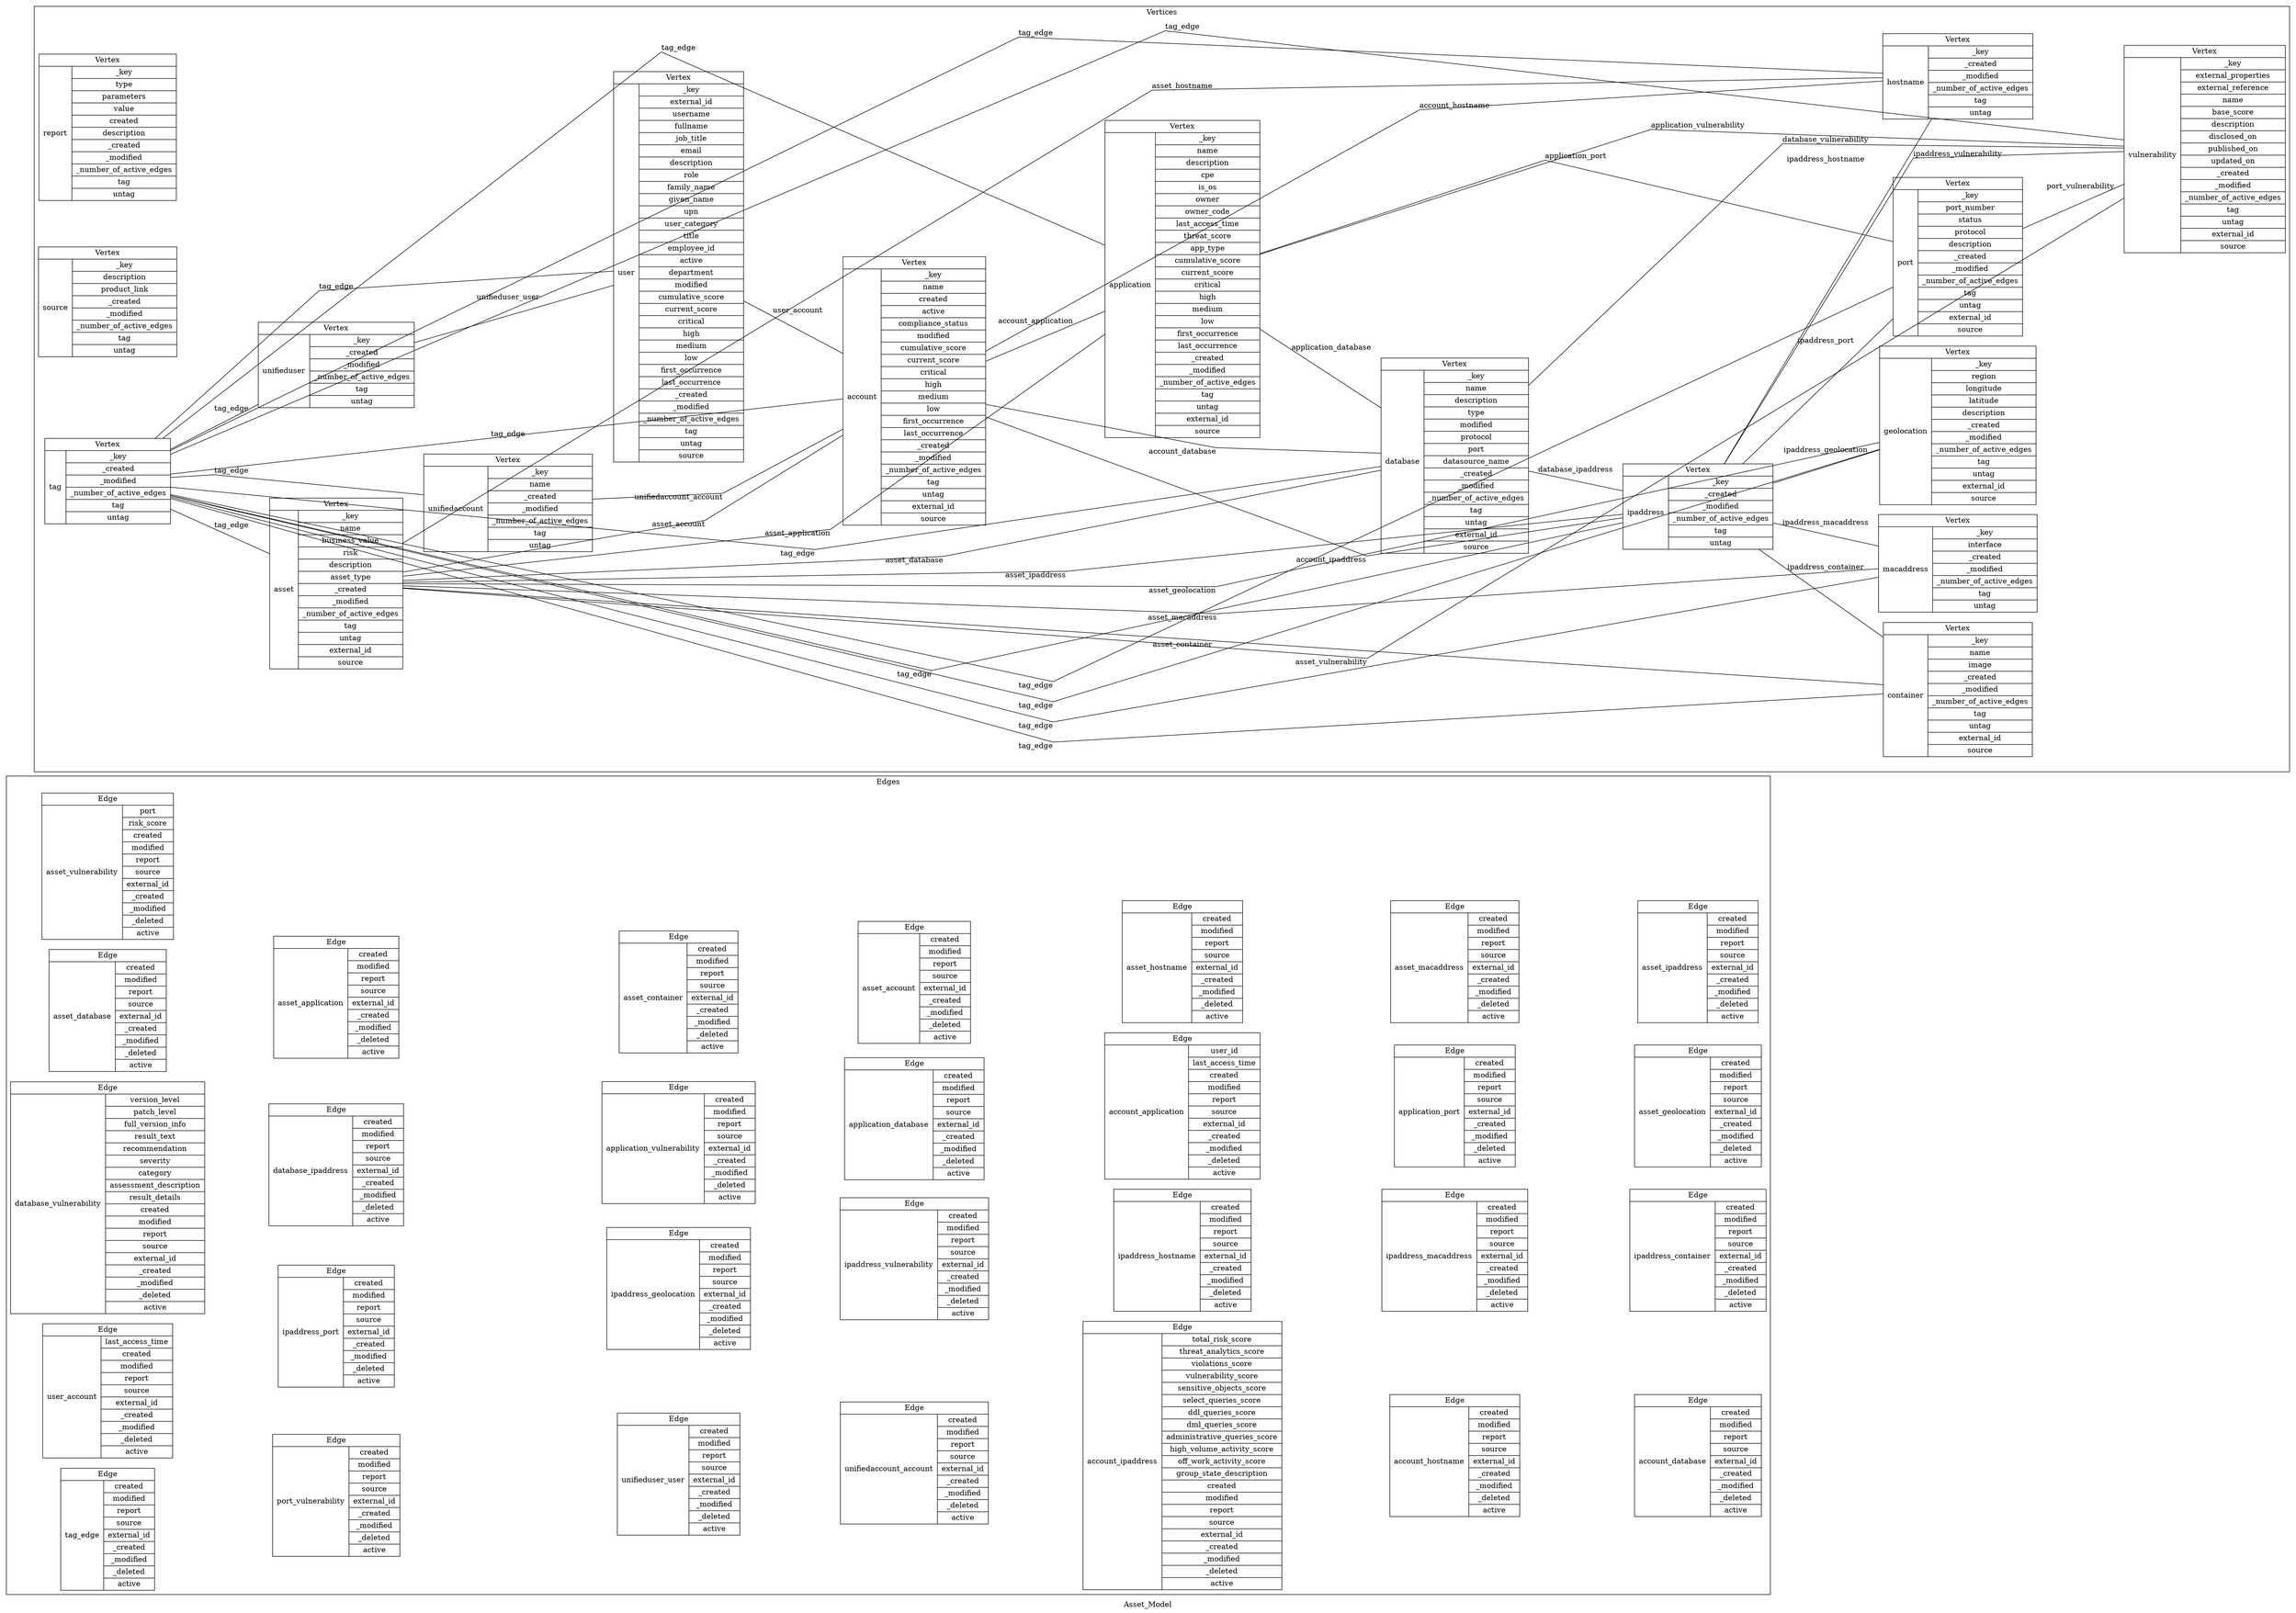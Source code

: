 graph cluster_Asset_Model {
 splines=line;
label=Asset_Model;
rankdir=LR;
subgraph cluster_Edges {
 label=Edges;
"asset_vulnerability" [id="asset_vulnerability", type="node type", shape="record", label="Edge | {asset_vulnerability | {port | risk_score | created | modified | report | source | external_id | _created | _modified | _deleted | active }}"];
"asset_ipaddress" [id="asset_ipaddress", type="node type", shape="record", label="Edge | {asset_ipaddress | {created | modified | report | source | external_id | _created | _modified | _deleted | active }}"];
"asset_macaddress" [id="asset_macaddress", type="node type", shape="record", label="Edge | {asset_macaddress | {created | modified | report | source | external_id | _created | _modified | _deleted | active }}"];
"asset_hostname" [id="asset_hostname", type="node type", shape="record", label="Edge | {asset_hostname | {created | modified | report | source | external_id | _created | _modified | _deleted | active }}"];
"asset_account" [id="asset_account", type="node type", shape="record", label="Edge | {asset_account | {created | modified | report | source | external_id | _created | _modified | _deleted | active }}"];
"asset_container" [id="asset_container", type="node type", shape="record", label="Edge | {asset_container | {created | modified | report | source | external_id | _created | _modified | _deleted | active }}"];
"asset_application" [id="asset_application", type="node type", shape="record", label="Edge | {asset_application | {created | modified | report | source | external_id | _created | _modified | _deleted | active }}"];
"asset_database" [id="asset_database", type="node type", shape="record", label="Edge | {asset_database | {created | modified | report | source | external_id | _created | _modified | _deleted | active }}"];
"asset_geolocation" [id="asset_geolocation", type="node type", shape="record", label="Edge | {asset_geolocation | {created | modified | report | source | external_id | _created | _modified | _deleted | active }}"];
"application_port" [id="application_port", type="node type", shape="record", label="Edge | {application_port | {created | modified | report | source | external_id | _created | _modified | _deleted | active }}"];
"account_application" [id="account_application", type="node type", shape="record", label="Edge | {account_application | {user_id | last_access_time | created | modified | report | source | external_id | _created | _modified | _deleted | active }}"];
"application_database" [id="application_database", type="node type", shape="record", label="Edge | {application_database | {created | modified | report | source | external_id | _created | _modified | _deleted | active }}"];
"application_vulnerability" [id="application_vulnerability", type="node type", shape="record", label="Edge | {application_vulnerability | {created | modified | report | source | external_id | _created | _modified | _deleted | active }}"];
"database_ipaddress" [id="database_ipaddress", type="node type", shape="record", label="Edge | {database_ipaddress | {created | modified | report | source | external_id | _created | _modified | _deleted | active }}"];
"database_vulnerability" [id="database_vulnerability", type="node type", shape="record", label="Edge | {database_vulnerability | {version_level | patch_level | full_version_info | result_text | recommendation | severity | category | assessment_description | result_details | created | modified | report | source | external_id | _created | _modified | _deleted | active }}"];
"ipaddress_container" [id="ipaddress_container", type="node type", shape="record", label="Edge | {ipaddress_container | {created | modified | report | source | external_id | _created | _modified | _deleted | active }}"];
"ipaddress_macaddress" [id="ipaddress_macaddress", type="node type", shape="record", label="Edge | {ipaddress_macaddress | {created | modified | report | source | external_id | _created | _modified | _deleted | active }}"];
"ipaddress_hostname" [id="ipaddress_hostname", type="node type", shape="record", label="Edge | {ipaddress_hostname | {created | modified | report | source | external_id | _created | _modified | _deleted | active }}"];
"ipaddress_vulnerability" [id="ipaddress_vulnerability", type="node type", shape="record", label="Edge | {ipaddress_vulnerability | {created | modified | report | source | external_id | _created | _modified | _deleted | active }}"];
"ipaddress_geolocation" [id="ipaddress_geolocation", type="node type", shape="record", label="Edge | {ipaddress_geolocation | {created | modified | report | source | external_id | _created | _modified | _deleted | active }}"];
"ipaddress_port" [id="ipaddress_port", type="node type", shape="record", label="Edge | {ipaddress_port | {created | modified | report | source | external_id | _created | _modified | _deleted | active }}"];
"user_account" [id="user_account", type="node type", shape="record", label="Edge | {user_account | {last_access_time | created | modified | report | source | external_id | _created | _modified | _deleted | active }}"];
"account_database" [id="account_database", type="node type", shape="record", label="Edge | {account_database | {created | modified | report | source | external_id | _created | _modified | _deleted | active }}"];
"account_hostname" [id="account_hostname", type="node type", shape="record", label="Edge | {account_hostname | {created | modified | report | source | external_id | _created | _modified | _deleted | active }}"];
"account_ipaddress" [id="account_ipaddress", type="node type", shape="record", label="Edge | {account_ipaddress | {total_risk_score | threat_analytics_score | violations_score | vulnerability_score | sensitive_objects_score | select_queries_score | ddl_queries_score | dml_queries_score | administrative_queries_score | high_volume_activity_score | off_work_activity_score | group_state_description | created | modified | report | source | external_id | _created | _modified | _deleted | active }}"];
"unifiedaccount_account" [id="unifiedaccount_account", type="node type", shape="record", label="Edge | {unifiedaccount_account | {created | modified | report | source | external_id | _created | _modified | _deleted | active }}"];
"unifieduser_user" [id="unifieduser_user", type="node type", shape="record", label="Edge | {unifieduser_user | {created | modified | report | source | external_id | _created | _modified | _deleted | active }}"];
"port_vulnerability" [id="port_vulnerability", type="node type", shape="record", label="Edge | {port_vulnerability | {created | modified | report | source | external_id | _created | _modified | _deleted | active }}"];
"tag_edge" [id="tag_edge", type="node type", shape="record", label="Edge | {tag_edge | {created | modified | report | source | external_id | _created | _modified | _deleted | active }}"];
tag_edge -- port_vulnerability [style=invis]
 port_vulnerability -- unifieduser_user [style=invis]
 unifieduser_user -- unifiedaccount_account [style=invis]
 unifiedaccount_account -- account_ipaddress [style=invis]
 account_ipaddress -- account_hostname [style=invis]
 account_hostname -- account_database [style=invis]
 user_account -- ipaddress_port [style=invis]
 ipaddress_port -- ipaddress_geolocation [style=invis]
 ipaddress_geolocation -- ipaddress_vulnerability [style=invis]
 ipaddress_vulnerability -- ipaddress_hostname [style=invis]
 ipaddress_hostname -- ipaddress_macaddress [style=invis]
 ipaddress_macaddress -- ipaddress_container [style=invis]
 database_vulnerability -- database_ipaddress [style=invis]
 database_ipaddress -- application_vulnerability [style=invis]
 application_vulnerability -- application_database [style=invis]
 application_database -- account_application [style=invis]
 account_application -- application_port [style=invis]
 application_port -- asset_geolocation [style=invis]
 asset_database -- asset_application [style=invis]
 asset_application -- asset_container [style=invis]
 asset_container -- asset_account [style=invis]
 asset_account -- asset_hostname [style=invis]
 asset_hostname -- asset_macaddress [style=invis]
 asset_macaddress -- asset_ipaddress [style=invis]
 }
subgraph cluster_Vertices {
 label=Vertices;
"asset" [id="asset", type="node type", shape="record", label="Vertex | {asset | {_key | name | business_value | risk | description | asset_type | _created | _modified | _number_of_active_edges | tag | untag | external_id | source }}"];
"container" [id="container", type="node type", shape="record", label="Vertex | {container | {_key | name | image | _created | _modified | _number_of_active_edges | tag | untag | external_id | source }}"];
"ipaddress" [id="ipaddress", type="node type", shape="record", label="Vertex | {ipaddress | {_key | _created | _modified | _number_of_active_edges | tag | untag }}"];
"unifieduser" [id="unifieduser", type="node type", shape="record", label="Vertex | {unifieduser | {_key | _created | _modified | _number_of_active_edges | tag | untag }}"];
"user" [id="user", type="node type", shape="record", label="Vertex | {user | {_key | external_id | username | fullname | job_title | email | description | role | family_name | given_name | upn | user_category | title | employee_id | active | department | modified | cumulative_score | current_score | critical | high | medium | low | first_occurrence | last_occurrence | _created | _modified | _number_of_active_edges | tag | untag | source }}"];
"unifiedaccount" [id="unifiedaccount", type="node type", shape="record", label="Vertex | {unifiedaccount | {_key | name | _created | _modified | _number_of_active_edges | tag | untag }}"];
"account" [id="account", type="node type", shape="record", label="Vertex | {account | {_key | name | created | active | compliance_status | modified | cumulative_score | current_score | critical | high | medium | low | first_occurrence | last_occurrence | _created | _modified | _number_of_active_edges | tag | untag | external_id | source }}"];
"application" [id="application", type="node type", shape="record", label="Vertex | {application | {_key | name | description | cpe | is_os | owner | owner_code | last_access_time | threat_score | app_type | cumulative_score | current_score | critical | high | medium | low | first_occurrence | last_occurrence | _created | _modified | _number_of_active_edges | tag | untag | external_id | source }}"];
"hostname" [id="hostname", type="node type", shape="record", label="Vertex | {hostname | {_key | _created | _modified | _number_of_active_edges | tag | untag }}"];
"database" [id="database", type="node type", shape="record", label="Vertex | {database | {_key | name | description | type | modified | protocol | port | datasource_name | _created | _modified | _number_of_active_edges | tag | untag | external_id | source }}"];
"macaddress" [id="macaddress", type="node type", shape="record", label="Vertex | {macaddress | {_key | interface | _created | _modified | _number_of_active_edges | tag | untag }}"];
"report" [id="report", type="node type", shape="record", label="Vertex | {report | {_key | type | parameters | value | created | description | _created | _modified | _number_of_active_edges | tag | untag }}"];
"port" [id="port", type="node type", shape="record", label="Vertex | {port | {_key | port_number | status | protocol | description | _created | _modified | _number_of_active_edges | tag | untag | external_id | source }}"];
"source" [id="source", type="node type", shape="record", label="Vertex | {source | {_key | description | product_link | _created | _modified | _number_of_active_edges | tag | untag }}"];
"vulnerability" [id="vulnerability", type="node type", shape="record", label="Vertex | {vulnerability | {_key | external_properties | external_reference | name | base_score | description | disclosed_on | published_on | updated_on | _created | _modified | _number_of_active_edges | tag | untag | external_id | source }}"];
"tag" [id="tag", type="node type", shape="record", label="Vertex | {tag | {_key | _created | _modified | _number_of_active_edges | tag | untag }}"];
"geolocation" [id="geolocation", type="node type", shape="record", label="Vertex | {geolocation | {_key | region | longitude | latitude | description | _created | _modified | _number_of_active_edges | tag | untag | external_id | source }}"];
"asset" -- "vulnerability" [source="asset", target="vulnerability", relation="asset to vulnerability", directed="false", label="asset_vulnerability"];
"asset" -- "ipaddress" [source="asset", target="ipaddress", relation="asset to ipaddress", directed="false", label="asset_ipaddress"];
"asset" -- "macaddress" [source="asset", target="macaddress", relation="asset to macaddress", directed="false", label="asset_macaddress"];
"asset" -- "hostname" [source="asset", target="hostname", relation="asset to hostname", directed="false", label="asset_hostname"];
"asset" -- "account" [source="asset", target="account", relation="asset to account", directed="false", label="asset_account"];
"asset" -- "container" [source="asset", target="container", relation="asset to container", directed="false", label="asset_container"];
"asset" -- "application" [source="asset", target="application", relation="asset to application", directed="false", label="asset_application"];
"asset" -- "database" [source="asset", target="database", relation="asset to database", directed="false", label="asset_database"];
"asset" -- "geolocation" [source="asset", target="geolocation", relation="asset to geolocation", directed="false", label="asset_geolocation"];
"application" -- "port" [source="application", target="port", relation="application to port", directed="false", label="application_port"];
"account" -- "application" [source="account", target="application", relation="account to application", directed="false", label="account_application"];
"application" -- "database" [source="application", target="database", relation="application to database", directed="false", label="application_database"];
"application" -- "vulnerability" [source="application", target="vulnerability", relation="application to vulnerability", directed="false", label="application_vulnerability"];
"database" -- "ipaddress" [source="database", target="ipaddress", relation="database to ipaddress", directed="false", label="database_ipaddress"];
"database" -- "vulnerability" [source="database", target="vulnerability", relation="database to vulnerability", directed="false", label="database_vulnerability"];
"ipaddress" -- "container" [source="ipaddress", target="container", relation="ipaddress to container", directed="false", label="ipaddress_container"];
"ipaddress" -- "macaddress" [source="ipaddress", target="macaddress", relation="ipaddress to macaddress", directed="false", label="ipaddress_macaddress"];
"ipaddress" -- "hostname" [source="ipaddress", target="hostname", relation="ipaddress to hostname", directed="false", label="ipaddress_hostname"];
"ipaddress" -- "vulnerability" [source="ipaddress", target="vulnerability", relation="ipaddress to vulnerability", directed="false", label="ipaddress_vulnerability"];
"ipaddress" -- "geolocation" [source="ipaddress", target="geolocation", relation="ipaddress to geolocation", directed="false", label="ipaddress_geolocation"];
"ipaddress" -- "port" [source="ipaddress", target="port", relation="ipaddress to port", directed="false", label="ipaddress_port"];
"user" -- "account" [source="user", target="account", relation="user to account", directed="false", label="user_account"];
"account" -- "database" [source="account", target="database", relation="account to database", directed="false", label="account_database"];
"account" -- "hostname" [source="account", target="hostname", relation="account to hostname", directed="false", label="account_hostname"];
"account" -- "ipaddress" [source="account", target="ipaddress", relation="account to ipaddress", directed="false", label="account_ipaddress"];
"unifiedaccount" -- "account" [source="unifiedaccount", target="account", relation="unifiedaccount to account", directed="false", label="unifiedaccount_account"];
"unifieduser" -- "user" [source="unifieduser", target="user", relation="unifieduser to user", directed="false", label="unifieduser_user"];
"port" -- "vulnerability" [source="port", target="vulnerability", relation="port to vulnerability", directed="false", label="port_vulnerability"];
"tag" -- "asset" [source="tag", target="asset", relation="tag to asset", directed="false", label="tag_edge"];
"tag" -- "container" [source="tag", target="container", relation="tag to container", directed="false", label="tag_edge"];
"tag" -- "ipaddress" [source="tag", target="ipaddress", relation="tag to ipaddress", directed="false", label="tag_edge"];
"tag" -- "unifieduser" [source="tag", target="unifieduser", relation="tag to unifieduser", directed="false", label="tag_edge"];
"tag" -- "user" [source="tag", target="user", relation="tag to user", directed="false", label="tag_edge"];
"tag" -- "unifiedaccount" [source="tag", target="unifiedaccount", relation="tag to unifiedaccount", directed="false", label="tag_edge"];
"tag" -- "account" [source="tag", target="account", relation="tag to account", directed="false", label="tag_edge"];
"tag" -- "application" [source="tag", target="application", relation="tag to application", directed="false", label="tag_edge"];
"tag" -- "hostname" [source="tag", target="hostname", relation="tag to hostname", directed="false", label="tag_edge"];
"tag" -- "database" [source="tag", target="database", relation="tag to database", directed="false", label="tag_edge"];
"tag" -- "macaddress" [source="tag", target="macaddress", relation="tag to macaddress", directed="false", label="tag_edge"];
"tag" -- "port" [source="tag", target="port", relation="tag to port", directed="false", label="tag_edge"];
"tag" -- "vulnerability" [source="tag", target="vulnerability", relation="tag to vulnerability", directed="false", label="tag_edge"];
"tag" -- "geolocation" [source="tag", target="geolocation", relation="tag to geolocation", directed="false", label="tag_edge"];
}
}
